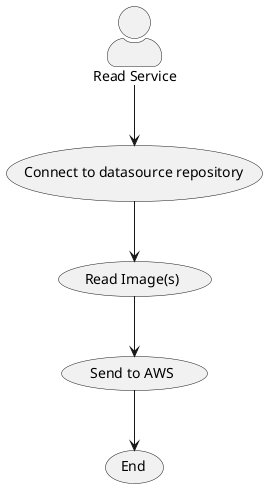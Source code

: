 @startuml
    skinparam actorStyle awesome
    :Read Service: --> (Use1)
    "Connect to datasource repository" as (Use1)
    :Use1: --> (Use2)
    "Read Image(s)" as (Use2)
    :Use2: --> (Use3)
    "Send to AWS" as (Use3)
    :Use3: --> (End)
    "End" as (End)
@enduml